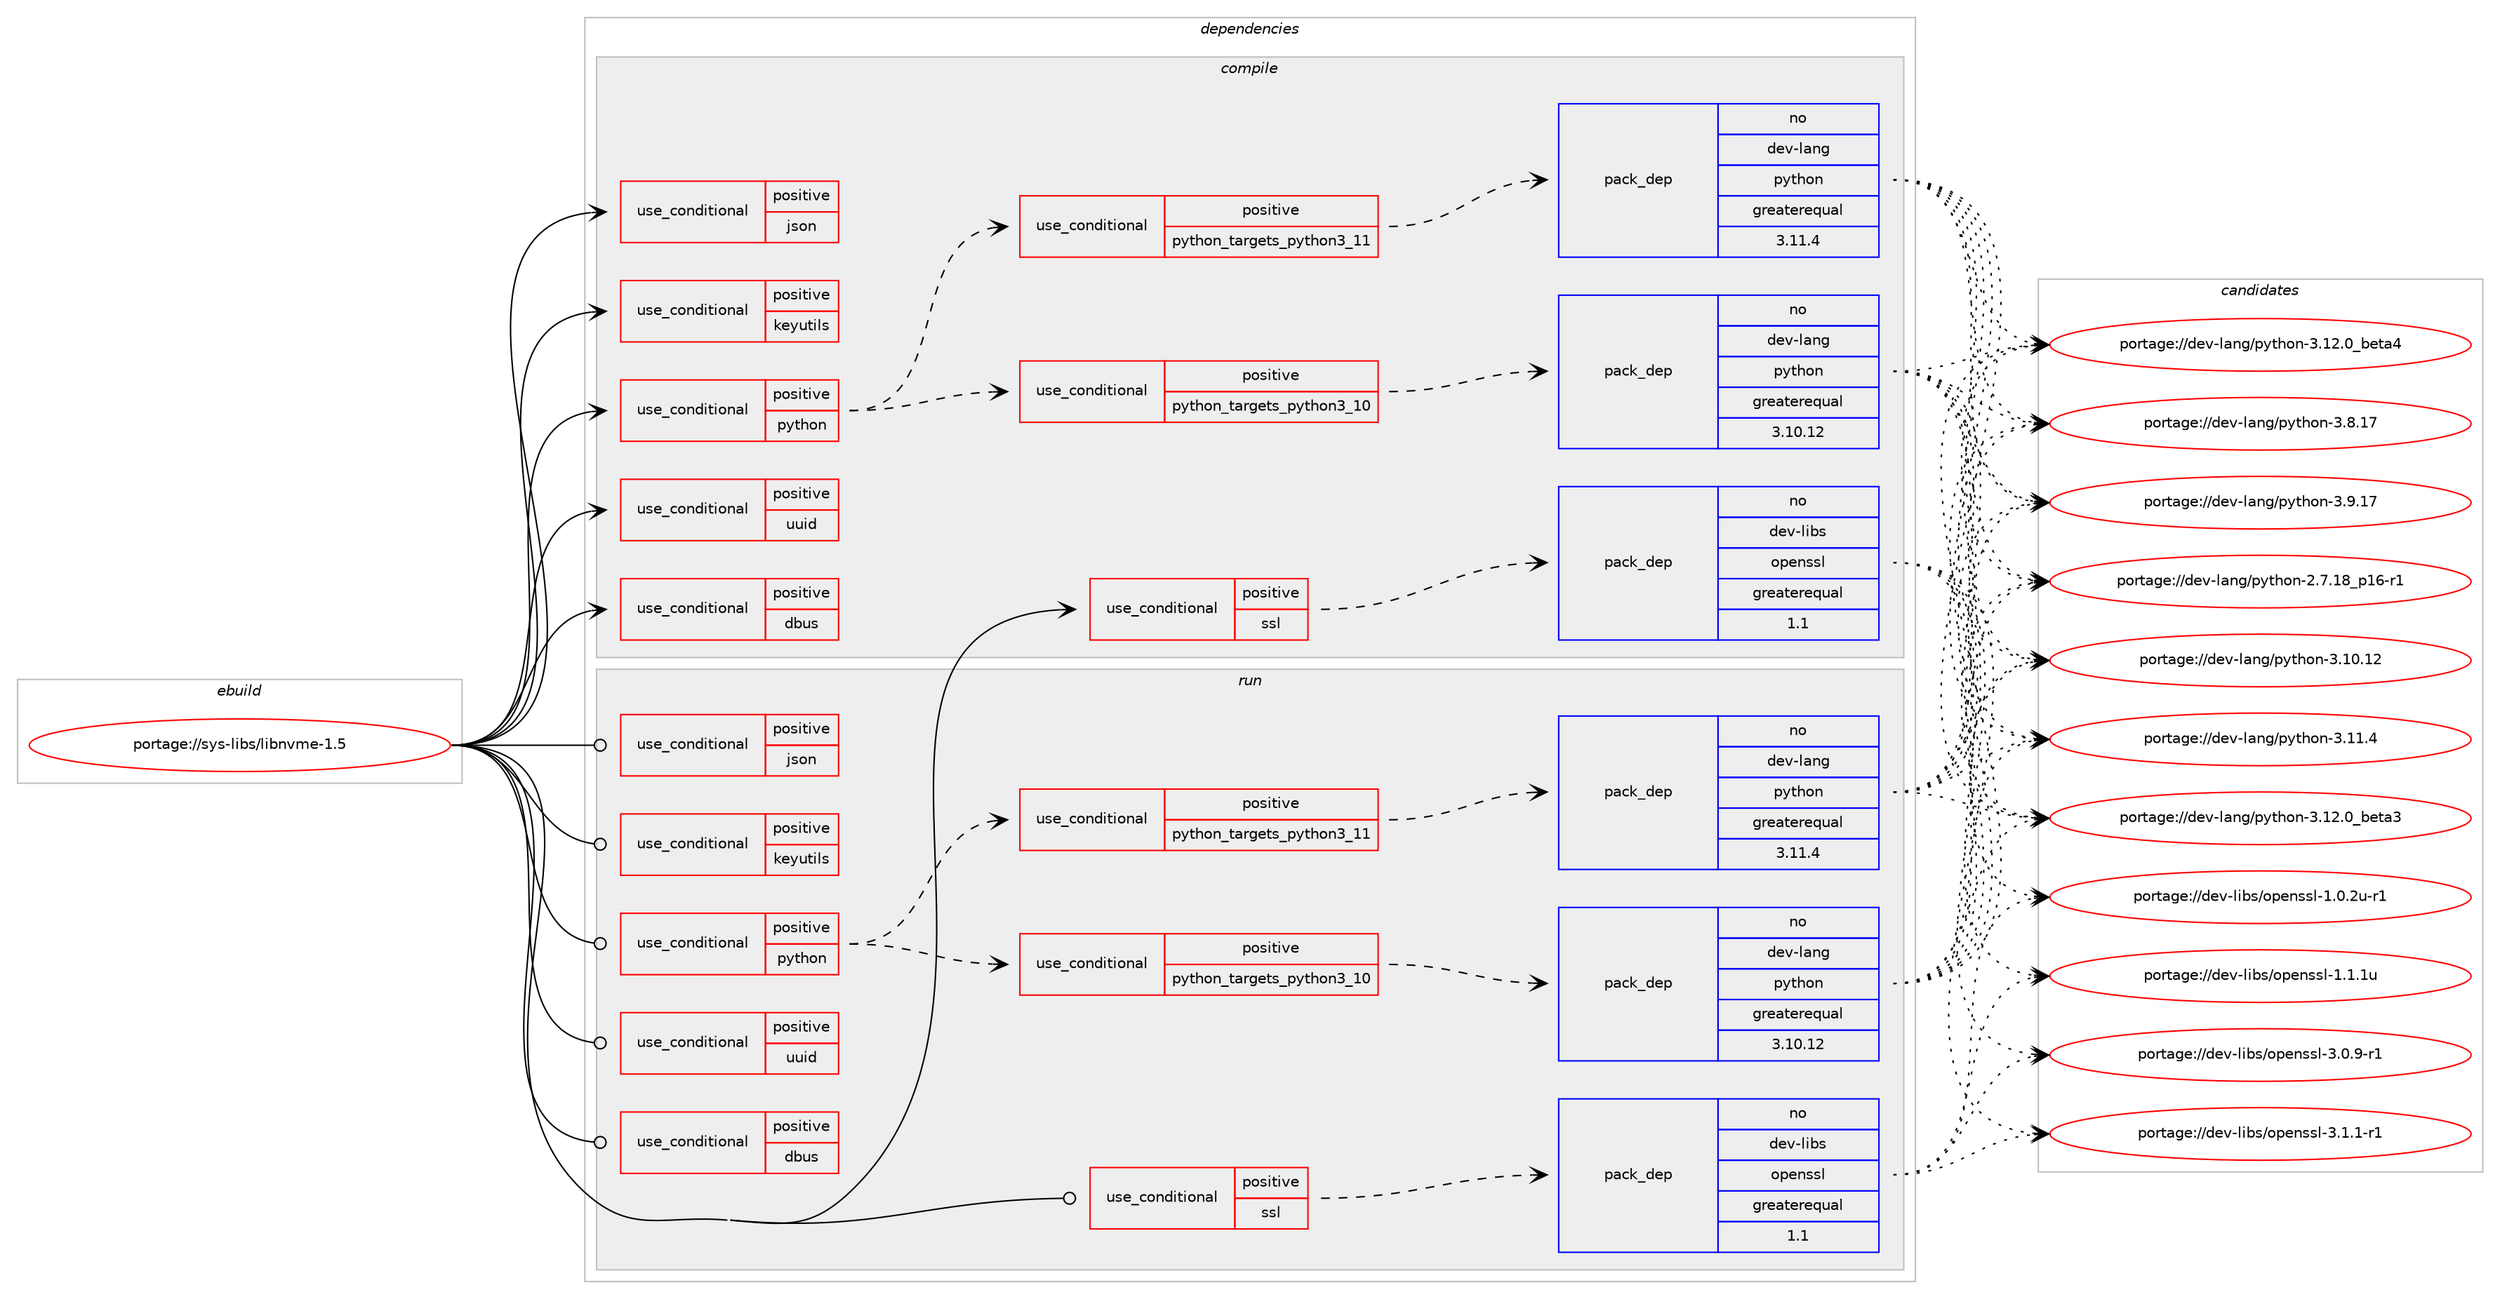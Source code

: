 digraph prolog {

# *************
# Graph options
# *************

newrank=true;
concentrate=true;
compound=true;
graph [rankdir=LR,fontname=Helvetica,fontsize=10,ranksep=1.5];#, ranksep=2.5, nodesep=0.2];
edge  [arrowhead=vee];
node  [fontname=Helvetica,fontsize=10];

# **********
# The ebuild
# **********

subgraph cluster_leftcol {
color=gray;
rank=same;
label=<<i>ebuild</i>>;
id [label="portage://sys-libs/libnvme-1.5", color=red, width=4, href="../sys-libs/libnvme-1.5.svg"];
}

# ****************
# The dependencies
# ****************

subgraph cluster_midcol {
color=gray;
label=<<i>dependencies</i>>;
subgraph cluster_compile {
fillcolor="#eeeeee";
style=filled;
label=<<i>compile</i>>;
subgraph cond811 {
dependency1545 [label=<<TABLE BORDER="0" CELLBORDER="1" CELLSPACING="0" CELLPADDING="4"><TR><TD ROWSPAN="3" CELLPADDING="10">use_conditional</TD></TR><TR><TD>positive</TD></TR><TR><TD>dbus</TD></TR></TABLE>>, shape=none, color=red];
# *** BEGIN UNKNOWN DEPENDENCY TYPE (TODO) ***
# dependency1545 -> package_dependency(portage://sys-libs/libnvme-1.5,install,no,sys-apps,dbus,none,[,,],any_same_slot,[])
# *** END UNKNOWN DEPENDENCY TYPE (TODO) ***

}
id:e -> dependency1545:w [weight=20,style="solid",arrowhead="vee"];
subgraph cond812 {
dependency1546 [label=<<TABLE BORDER="0" CELLBORDER="1" CELLSPACING="0" CELLPADDING="4"><TR><TD ROWSPAN="3" CELLPADDING="10">use_conditional</TD></TR><TR><TD>positive</TD></TR><TR><TD>json</TD></TR></TABLE>>, shape=none, color=red];
# *** BEGIN UNKNOWN DEPENDENCY TYPE (TODO) ***
# dependency1546 -> package_dependency(portage://sys-libs/libnvme-1.5,install,no,dev-libs,json-c,none,[,,],any_same_slot,[])
# *** END UNKNOWN DEPENDENCY TYPE (TODO) ***

}
id:e -> dependency1546:w [weight=20,style="solid",arrowhead="vee"];
subgraph cond813 {
dependency1547 [label=<<TABLE BORDER="0" CELLBORDER="1" CELLSPACING="0" CELLPADDING="4"><TR><TD ROWSPAN="3" CELLPADDING="10">use_conditional</TD></TR><TR><TD>positive</TD></TR><TR><TD>keyutils</TD></TR></TABLE>>, shape=none, color=red];
# *** BEGIN UNKNOWN DEPENDENCY TYPE (TODO) ***
# dependency1547 -> package_dependency(portage://sys-libs/libnvme-1.5,install,no,sys-apps,keyutils,none,[,,],any_same_slot,[])
# *** END UNKNOWN DEPENDENCY TYPE (TODO) ***

}
id:e -> dependency1547:w [weight=20,style="solid",arrowhead="vee"];
subgraph cond814 {
dependency1548 [label=<<TABLE BORDER="0" CELLBORDER="1" CELLSPACING="0" CELLPADDING="4"><TR><TD ROWSPAN="3" CELLPADDING="10">use_conditional</TD></TR><TR><TD>positive</TD></TR><TR><TD>python</TD></TR></TABLE>>, shape=none, color=red];
subgraph cond815 {
dependency1549 [label=<<TABLE BORDER="0" CELLBORDER="1" CELLSPACING="0" CELLPADDING="4"><TR><TD ROWSPAN="3" CELLPADDING="10">use_conditional</TD></TR><TR><TD>positive</TD></TR><TR><TD>python_targets_python3_10</TD></TR></TABLE>>, shape=none, color=red];
subgraph pack720 {
dependency1550 [label=<<TABLE BORDER="0" CELLBORDER="1" CELLSPACING="0" CELLPADDING="4" WIDTH="220"><TR><TD ROWSPAN="6" CELLPADDING="30">pack_dep</TD></TR><TR><TD WIDTH="110">no</TD></TR><TR><TD>dev-lang</TD></TR><TR><TD>python</TD></TR><TR><TD>greaterequal</TD></TR><TR><TD>3.10.12</TD></TR></TABLE>>, shape=none, color=blue];
}
dependency1549:e -> dependency1550:w [weight=20,style="dashed",arrowhead="vee"];
}
dependency1548:e -> dependency1549:w [weight=20,style="dashed",arrowhead="vee"];
subgraph cond816 {
dependency1551 [label=<<TABLE BORDER="0" CELLBORDER="1" CELLSPACING="0" CELLPADDING="4"><TR><TD ROWSPAN="3" CELLPADDING="10">use_conditional</TD></TR><TR><TD>positive</TD></TR><TR><TD>python_targets_python3_11</TD></TR></TABLE>>, shape=none, color=red];
subgraph pack721 {
dependency1552 [label=<<TABLE BORDER="0" CELLBORDER="1" CELLSPACING="0" CELLPADDING="4" WIDTH="220"><TR><TD ROWSPAN="6" CELLPADDING="30">pack_dep</TD></TR><TR><TD WIDTH="110">no</TD></TR><TR><TD>dev-lang</TD></TR><TR><TD>python</TD></TR><TR><TD>greaterequal</TD></TR><TR><TD>3.11.4</TD></TR></TABLE>>, shape=none, color=blue];
}
dependency1551:e -> dependency1552:w [weight=20,style="dashed",arrowhead="vee"];
}
dependency1548:e -> dependency1551:w [weight=20,style="dashed",arrowhead="vee"];
}
id:e -> dependency1548:w [weight=20,style="solid",arrowhead="vee"];
subgraph cond817 {
dependency1553 [label=<<TABLE BORDER="0" CELLBORDER="1" CELLSPACING="0" CELLPADDING="4"><TR><TD ROWSPAN="3" CELLPADDING="10">use_conditional</TD></TR><TR><TD>positive</TD></TR><TR><TD>ssl</TD></TR></TABLE>>, shape=none, color=red];
subgraph pack722 {
dependency1554 [label=<<TABLE BORDER="0" CELLBORDER="1" CELLSPACING="0" CELLPADDING="4" WIDTH="220"><TR><TD ROWSPAN="6" CELLPADDING="30">pack_dep</TD></TR><TR><TD WIDTH="110">no</TD></TR><TR><TD>dev-libs</TD></TR><TR><TD>openssl</TD></TR><TR><TD>greaterequal</TD></TR><TR><TD>1.1</TD></TR></TABLE>>, shape=none, color=blue];
}
dependency1553:e -> dependency1554:w [weight=20,style="dashed",arrowhead="vee"];
}
id:e -> dependency1553:w [weight=20,style="solid",arrowhead="vee"];
subgraph cond818 {
dependency1555 [label=<<TABLE BORDER="0" CELLBORDER="1" CELLSPACING="0" CELLPADDING="4"><TR><TD ROWSPAN="3" CELLPADDING="10">use_conditional</TD></TR><TR><TD>positive</TD></TR><TR><TD>uuid</TD></TR></TABLE>>, shape=none, color=red];
# *** BEGIN UNKNOWN DEPENDENCY TYPE (TODO) ***
# dependency1555 -> package_dependency(portage://sys-libs/libnvme-1.5,install,no,sys-apps,util-linux,none,[,,],any_same_slot,[])
# *** END UNKNOWN DEPENDENCY TYPE (TODO) ***

}
id:e -> dependency1555:w [weight=20,style="solid",arrowhead="vee"];
}
subgraph cluster_compileandrun {
fillcolor="#eeeeee";
style=filled;
label=<<i>compile and run</i>>;
}
subgraph cluster_run {
fillcolor="#eeeeee";
style=filled;
label=<<i>run</i>>;
subgraph cond819 {
dependency1556 [label=<<TABLE BORDER="0" CELLBORDER="1" CELLSPACING="0" CELLPADDING="4"><TR><TD ROWSPAN="3" CELLPADDING="10">use_conditional</TD></TR><TR><TD>positive</TD></TR><TR><TD>dbus</TD></TR></TABLE>>, shape=none, color=red];
# *** BEGIN UNKNOWN DEPENDENCY TYPE (TODO) ***
# dependency1556 -> package_dependency(portage://sys-libs/libnvme-1.5,run,no,sys-apps,dbus,none,[,,],any_same_slot,[])
# *** END UNKNOWN DEPENDENCY TYPE (TODO) ***

}
id:e -> dependency1556:w [weight=20,style="solid",arrowhead="odot"];
subgraph cond820 {
dependency1557 [label=<<TABLE BORDER="0" CELLBORDER="1" CELLSPACING="0" CELLPADDING="4"><TR><TD ROWSPAN="3" CELLPADDING="10">use_conditional</TD></TR><TR><TD>positive</TD></TR><TR><TD>json</TD></TR></TABLE>>, shape=none, color=red];
# *** BEGIN UNKNOWN DEPENDENCY TYPE (TODO) ***
# dependency1557 -> package_dependency(portage://sys-libs/libnvme-1.5,run,no,dev-libs,json-c,none,[,,],any_same_slot,[])
# *** END UNKNOWN DEPENDENCY TYPE (TODO) ***

}
id:e -> dependency1557:w [weight=20,style="solid",arrowhead="odot"];
subgraph cond821 {
dependency1558 [label=<<TABLE BORDER="0" CELLBORDER="1" CELLSPACING="0" CELLPADDING="4"><TR><TD ROWSPAN="3" CELLPADDING="10">use_conditional</TD></TR><TR><TD>positive</TD></TR><TR><TD>keyutils</TD></TR></TABLE>>, shape=none, color=red];
# *** BEGIN UNKNOWN DEPENDENCY TYPE (TODO) ***
# dependency1558 -> package_dependency(portage://sys-libs/libnvme-1.5,run,no,sys-apps,keyutils,none,[,,],any_same_slot,[])
# *** END UNKNOWN DEPENDENCY TYPE (TODO) ***

}
id:e -> dependency1558:w [weight=20,style="solid",arrowhead="odot"];
subgraph cond822 {
dependency1559 [label=<<TABLE BORDER="0" CELLBORDER="1" CELLSPACING="0" CELLPADDING="4"><TR><TD ROWSPAN="3" CELLPADDING="10">use_conditional</TD></TR><TR><TD>positive</TD></TR><TR><TD>python</TD></TR></TABLE>>, shape=none, color=red];
subgraph cond823 {
dependency1560 [label=<<TABLE BORDER="0" CELLBORDER="1" CELLSPACING="0" CELLPADDING="4"><TR><TD ROWSPAN="3" CELLPADDING="10">use_conditional</TD></TR><TR><TD>positive</TD></TR><TR><TD>python_targets_python3_10</TD></TR></TABLE>>, shape=none, color=red];
subgraph pack723 {
dependency1561 [label=<<TABLE BORDER="0" CELLBORDER="1" CELLSPACING="0" CELLPADDING="4" WIDTH="220"><TR><TD ROWSPAN="6" CELLPADDING="30">pack_dep</TD></TR><TR><TD WIDTH="110">no</TD></TR><TR><TD>dev-lang</TD></TR><TR><TD>python</TD></TR><TR><TD>greaterequal</TD></TR><TR><TD>3.10.12</TD></TR></TABLE>>, shape=none, color=blue];
}
dependency1560:e -> dependency1561:w [weight=20,style="dashed",arrowhead="vee"];
}
dependency1559:e -> dependency1560:w [weight=20,style="dashed",arrowhead="vee"];
subgraph cond824 {
dependency1562 [label=<<TABLE BORDER="0" CELLBORDER="1" CELLSPACING="0" CELLPADDING="4"><TR><TD ROWSPAN="3" CELLPADDING="10">use_conditional</TD></TR><TR><TD>positive</TD></TR><TR><TD>python_targets_python3_11</TD></TR></TABLE>>, shape=none, color=red];
subgraph pack724 {
dependency1563 [label=<<TABLE BORDER="0" CELLBORDER="1" CELLSPACING="0" CELLPADDING="4" WIDTH="220"><TR><TD ROWSPAN="6" CELLPADDING="30">pack_dep</TD></TR><TR><TD WIDTH="110">no</TD></TR><TR><TD>dev-lang</TD></TR><TR><TD>python</TD></TR><TR><TD>greaterequal</TD></TR><TR><TD>3.11.4</TD></TR></TABLE>>, shape=none, color=blue];
}
dependency1562:e -> dependency1563:w [weight=20,style="dashed",arrowhead="vee"];
}
dependency1559:e -> dependency1562:w [weight=20,style="dashed",arrowhead="vee"];
}
id:e -> dependency1559:w [weight=20,style="solid",arrowhead="odot"];
subgraph cond825 {
dependency1564 [label=<<TABLE BORDER="0" CELLBORDER="1" CELLSPACING="0" CELLPADDING="4"><TR><TD ROWSPAN="3" CELLPADDING="10">use_conditional</TD></TR><TR><TD>positive</TD></TR><TR><TD>ssl</TD></TR></TABLE>>, shape=none, color=red];
subgraph pack725 {
dependency1565 [label=<<TABLE BORDER="0" CELLBORDER="1" CELLSPACING="0" CELLPADDING="4" WIDTH="220"><TR><TD ROWSPAN="6" CELLPADDING="30">pack_dep</TD></TR><TR><TD WIDTH="110">no</TD></TR><TR><TD>dev-libs</TD></TR><TR><TD>openssl</TD></TR><TR><TD>greaterequal</TD></TR><TR><TD>1.1</TD></TR></TABLE>>, shape=none, color=blue];
}
dependency1564:e -> dependency1565:w [weight=20,style="dashed",arrowhead="vee"];
}
id:e -> dependency1564:w [weight=20,style="solid",arrowhead="odot"];
subgraph cond826 {
dependency1566 [label=<<TABLE BORDER="0" CELLBORDER="1" CELLSPACING="0" CELLPADDING="4"><TR><TD ROWSPAN="3" CELLPADDING="10">use_conditional</TD></TR><TR><TD>positive</TD></TR><TR><TD>uuid</TD></TR></TABLE>>, shape=none, color=red];
# *** BEGIN UNKNOWN DEPENDENCY TYPE (TODO) ***
# dependency1566 -> package_dependency(portage://sys-libs/libnvme-1.5,run,no,sys-apps,util-linux,none,[,,],any_same_slot,[])
# *** END UNKNOWN DEPENDENCY TYPE (TODO) ***

}
id:e -> dependency1566:w [weight=20,style="solid",arrowhead="odot"];
}
}

# **************
# The candidates
# **************

subgraph cluster_choices {
rank=same;
color=gray;
label=<<i>candidates</i>>;

subgraph choice720 {
color=black;
nodesep=1;
choice100101118451089711010347112121116104111110455046554649569511249544511449 [label="portage://dev-lang/python-2.7.18_p16-r1", color=red, width=4,href="../dev-lang/python-2.7.18_p16-r1.svg"];
choice1001011184510897110103471121211161041111104551464948464950 [label="portage://dev-lang/python-3.10.12", color=red, width=4,href="../dev-lang/python-3.10.12.svg"];
choice10010111845108971101034711212111610411111045514649494652 [label="portage://dev-lang/python-3.11.4", color=red, width=4,href="../dev-lang/python-3.11.4.svg"];
choice1001011184510897110103471121211161041111104551464950464895981011169751 [label="portage://dev-lang/python-3.12.0_beta3", color=red, width=4,href="../dev-lang/python-3.12.0_beta3.svg"];
choice1001011184510897110103471121211161041111104551464950464895981011169752 [label="portage://dev-lang/python-3.12.0_beta4", color=red, width=4,href="../dev-lang/python-3.12.0_beta4.svg"];
choice10010111845108971101034711212111610411111045514656464955 [label="portage://dev-lang/python-3.8.17", color=red, width=4,href="../dev-lang/python-3.8.17.svg"];
choice10010111845108971101034711212111610411111045514657464955 [label="portage://dev-lang/python-3.9.17", color=red, width=4,href="../dev-lang/python-3.9.17.svg"];
dependency1550:e -> choice100101118451089711010347112121116104111110455046554649569511249544511449:w [style=dotted,weight="100"];
dependency1550:e -> choice1001011184510897110103471121211161041111104551464948464950:w [style=dotted,weight="100"];
dependency1550:e -> choice10010111845108971101034711212111610411111045514649494652:w [style=dotted,weight="100"];
dependency1550:e -> choice1001011184510897110103471121211161041111104551464950464895981011169751:w [style=dotted,weight="100"];
dependency1550:e -> choice1001011184510897110103471121211161041111104551464950464895981011169752:w [style=dotted,weight="100"];
dependency1550:e -> choice10010111845108971101034711212111610411111045514656464955:w [style=dotted,weight="100"];
dependency1550:e -> choice10010111845108971101034711212111610411111045514657464955:w [style=dotted,weight="100"];
}
subgraph choice721 {
color=black;
nodesep=1;
choice100101118451089711010347112121116104111110455046554649569511249544511449 [label="portage://dev-lang/python-2.7.18_p16-r1", color=red, width=4,href="../dev-lang/python-2.7.18_p16-r1.svg"];
choice1001011184510897110103471121211161041111104551464948464950 [label="portage://dev-lang/python-3.10.12", color=red, width=4,href="../dev-lang/python-3.10.12.svg"];
choice10010111845108971101034711212111610411111045514649494652 [label="portage://dev-lang/python-3.11.4", color=red, width=4,href="../dev-lang/python-3.11.4.svg"];
choice1001011184510897110103471121211161041111104551464950464895981011169751 [label="portage://dev-lang/python-3.12.0_beta3", color=red, width=4,href="../dev-lang/python-3.12.0_beta3.svg"];
choice1001011184510897110103471121211161041111104551464950464895981011169752 [label="portage://dev-lang/python-3.12.0_beta4", color=red, width=4,href="../dev-lang/python-3.12.0_beta4.svg"];
choice10010111845108971101034711212111610411111045514656464955 [label="portage://dev-lang/python-3.8.17", color=red, width=4,href="../dev-lang/python-3.8.17.svg"];
choice10010111845108971101034711212111610411111045514657464955 [label="portage://dev-lang/python-3.9.17", color=red, width=4,href="../dev-lang/python-3.9.17.svg"];
dependency1552:e -> choice100101118451089711010347112121116104111110455046554649569511249544511449:w [style=dotted,weight="100"];
dependency1552:e -> choice1001011184510897110103471121211161041111104551464948464950:w [style=dotted,weight="100"];
dependency1552:e -> choice10010111845108971101034711212111610411111045514649494652:w [style=dotted,weight="100"];
dependency1552:e -> choice1001011184510897110103471121211161041111104551464950464895981011169751:w [style=dotted,weight="100"];
dependency1552:e -> choice1001011184510897110103471121211161041111104551464950464895981011169752:w [style=dotted,weight="100"];
dependency1552:e -> choice10010111845108971101034711212111610411111045514656464955:w [style=dotted,weight="100"];
dependency1552:e -> choice10010111845108971101034711212111610411111045514657464955:w [style=dotted,weight="100"];
}
subgraph choice722 {
color=black;
nodesep=1;
choice1001011184510810598115471111121011101151151084549464846501174511449 [label="portage://dev-libs/openssl-1.0.2u-r1", color=red, width=4,href="../dev-libs/openssl-1.0.2u-r1.svg"];
choice100101118451081059811547111112101110115115108454946494649117 [label="portage://dev-libs/openssl-1.1.1u", color=red, width=4,href="../dev-libs/openssl-1.1.1u.svg"];
choice1001011184510810598115471111121011101151151084551464846574511449 [label="portage://dev-libs/openssl-3.0.9-r1", color=red, width=4,href="../dev-libs/openssl-3.0.9-r1.svg"];
choice1001011184510810598115471111121011101151151084551464946494511449 [label="portage://dev-libs/openssl-3.1.1-r1", color=red, width=4,href="../dev-libs/openssl-3.1.1-r1.svg"];
dependency1554:e -> choice1001011184510810598115471111121011101151151084549464846501174511449:w [style=dotted,weight="100"];
dependency1554:e -> choice100101118451081059811547111112101110115115108454946494649117:w [style=dotted,weight="100"];
dependency1554:e -> choice1001011184510810598115471111121011101151151084551464846574511449:w [style=dotted,weight="100"];
dependency1554:e -> choice1001011184510810598115471111121011101151151084551464946494511449:w [style=dotted,weight="100"];
}
subgraph choice723 {
color=black;
nodesep=1;
choice100101118451089711010347112121116104111110455046554649569511249544511449 [label="portage://dev-lang/python-2.7.18_p16-r1", color=red, width=4,href="../dev-lang/python-2.7.18_p16-r1.svg"];
choice1001011184510897110103471121211161041111104551464948464950 [label="portage://dev-lang/python-3.10.12", color=red, width=4,href="../dev-lang/python-3.10.12.svg"];
choice10010111845108971101034711212111610411111045514649494652 [label="portage://dev-lang/python-3.11.4", color=red, width=4,href="../dev-lang/python-3.11.4.svg"];
choice1001011184510897110103471121211161041111104551464950464895981011169751 [label="portage://dev-lang/python-3.12.0_beta3", color=red, width=4,href="../dev-lang/python-3.12.0_beta3.svg"];
choice1001011184510897110103471121211161041111104551464950464895981011169752 [label="portage://dev-lang/python-3.12.0_beta4", color=red, width=4,href="../dev-lang/python-3.12.0_beta4.svg"];
choice10010111845108971101034711212111610411111045514656464955 [label="portage://dev-lang/python-3.8.17", color=red, width=4,href="../dev-lang/python-3.8.17.svg"];
choice10010111845108971101034711212111610411111045514657464955 [label="portage://dev-lang/python-3.9.17", color=red, width=4,href="../dev-lang/python-3.9.17.svg"];
dependency1561:e -> choice100101118451089711010347112121116104111110455046554649569511249544511449:w [style=dotted,weight="100"];
dependency1561:e -> choice1001011184510897110103471121211161041111104551464948464950:w [style=dotted,weight="100"];
dependency1561:e -> choice10010111845108971101034711212111610411111045514649494652:w [style=dotted,weight="100"];
dependency1561:e -> choice1001011184510897110103471121211161041111104551464950464895981011169751:w [style=dotted,weight="100"];
dependency1561:e -> choice1001011184510897110103471121211161041111104551464950464895981011169752:w [style=dotted,weight="100"];
dependency1561:e -> choice10010111845108971101034711212111610411111045514656464955:w [style=dotted,weight="100"];
dependency1561:e -> choice10010111845108971101034711212111610411111045514657464955:w [style=dotted,weight="100"];
}
subgraph choice724 {
color=black;
nodesep=1;
choice100101118451089711010347112121116104111110455046554649569511249544511449 [label="portage://dev-lang/python-2.7.18_p16-r1", color=red, width=4,href="../dev-lang/python-2.7.18_p16-r1.svg"];
choice1001011184510897110103471121211161041111104551464948464950 [label="portage://dev-lang/python-3.10.12", color=red, width=4,href="../dev-lang/python-3.10.12.svg"];
choice10010111845108971101034711212111610411111045514649494652 [label="portage://dev-lang/python-3.11.4", color=red, width=4,href="../dev-lang/python-3.11.4.svg"];
choice1001011184510897110103471121211161041111104551464950464895981011169751 [label="portage://dev-lang/python-3.12.0_beta3", color=red, width=4,href="../dev-lang/python-3.12.0_beta3.svg"];
choice1001011184510897110103471121211161041111104551464950464895981011169752 [label="portage://dev-lang/python-3.12.0_beta4", color=red, width=4,href="../dev-lang/python-3.12.0_beta4.svg"];
choice10010111845108971101034711212111610411111045514656464955 [label="portage://dev-lang/python-3.8.17", color=red, width=4,href="../dev-lang/python-3.8.17.svg"];
choice10010111845108971101034711212111610411111045514657464955 [label="portage://dev-lang/python-3.9.17", color=red, width=4,href="../dev-lang/python-3.9.17.svg"];
dependency1563:e -> choice100101118451089711010347112121116104111110455046554649569511249544511449:w [style=dotted,weight="100"];
dependency1563:e -> choice1001011184510897110103471121211161041111104551464948464950:w [style=dotted,weight="100"];
dependency1563:e -> choice10010111845108971101034711212111610411111045514649494652:w [style=dotted,weight="100"];
dependency1563:e -> choice1001011184510897110103471121211161041111104551464950464895981011169751:w [style=dotted,weight="100"];
dependency1563:e -> choice1001011184510897110103471121211161041111104551464950464895981011169752:w [style=dotted,weight="100"];
dependency1563:e -> choice10010111845108971101034711212111610411111045514656464955:w [style=dotted,weight="100"];
dependency1563:e -> choice10010111845108971101034711212111610411111045514657464955:w [style=dotted,weight="100"];
}
subgraph choice725 {
color=black;
nodesep=1;
choice1001011184510810598115471111121011101151151084549464846501174511449 [label="portage://dev-libs/openssl-1.0.2u-r1", color=red, width=4,href="../dev-libs/openssl-1.0.2u-r1.svg"];
choice100101118451081059811547111112101110115115108454946494649117 [label="portage://dev-libs/openssl-1.1.1u", color=red, width=4,href="../dev-libs/openssl-1.1.1u.svg"];
choice1001011184510810598115471111121011101151151084551464846574511449 [label="portage://dev-libs/openssl-3.0.9-r1", color=red, width=4,href="../dev-libs/openssl-3.0.9-r1.svg"];
choice1001011184510810598115471111121011101151151084551464946494511449 [label="portage://dev-libs/openssl-3.1.1-r1", color=red, width=4,href="../dev-libs/openssl-3.1.1-r1.svg"];
dependency1565:e -> choice1001011184510810598115471111121011101151151084549464846501174511449:w [style=dotted,weight="100"];
dependency1565:e -> choice100101118451081059811547111112101110115115108454946494649117:w [style=dotted,weight="100"];
dependency1565:e -> choice1001011184510810598115471111121011101151151084551464846574511449:w [style=dotted,weight="100"];
dependency1565:e -> choice1001011184510810598115471111121011101151151084551464946494511449:w [style=dotted,weight="100"];
}
}

}
